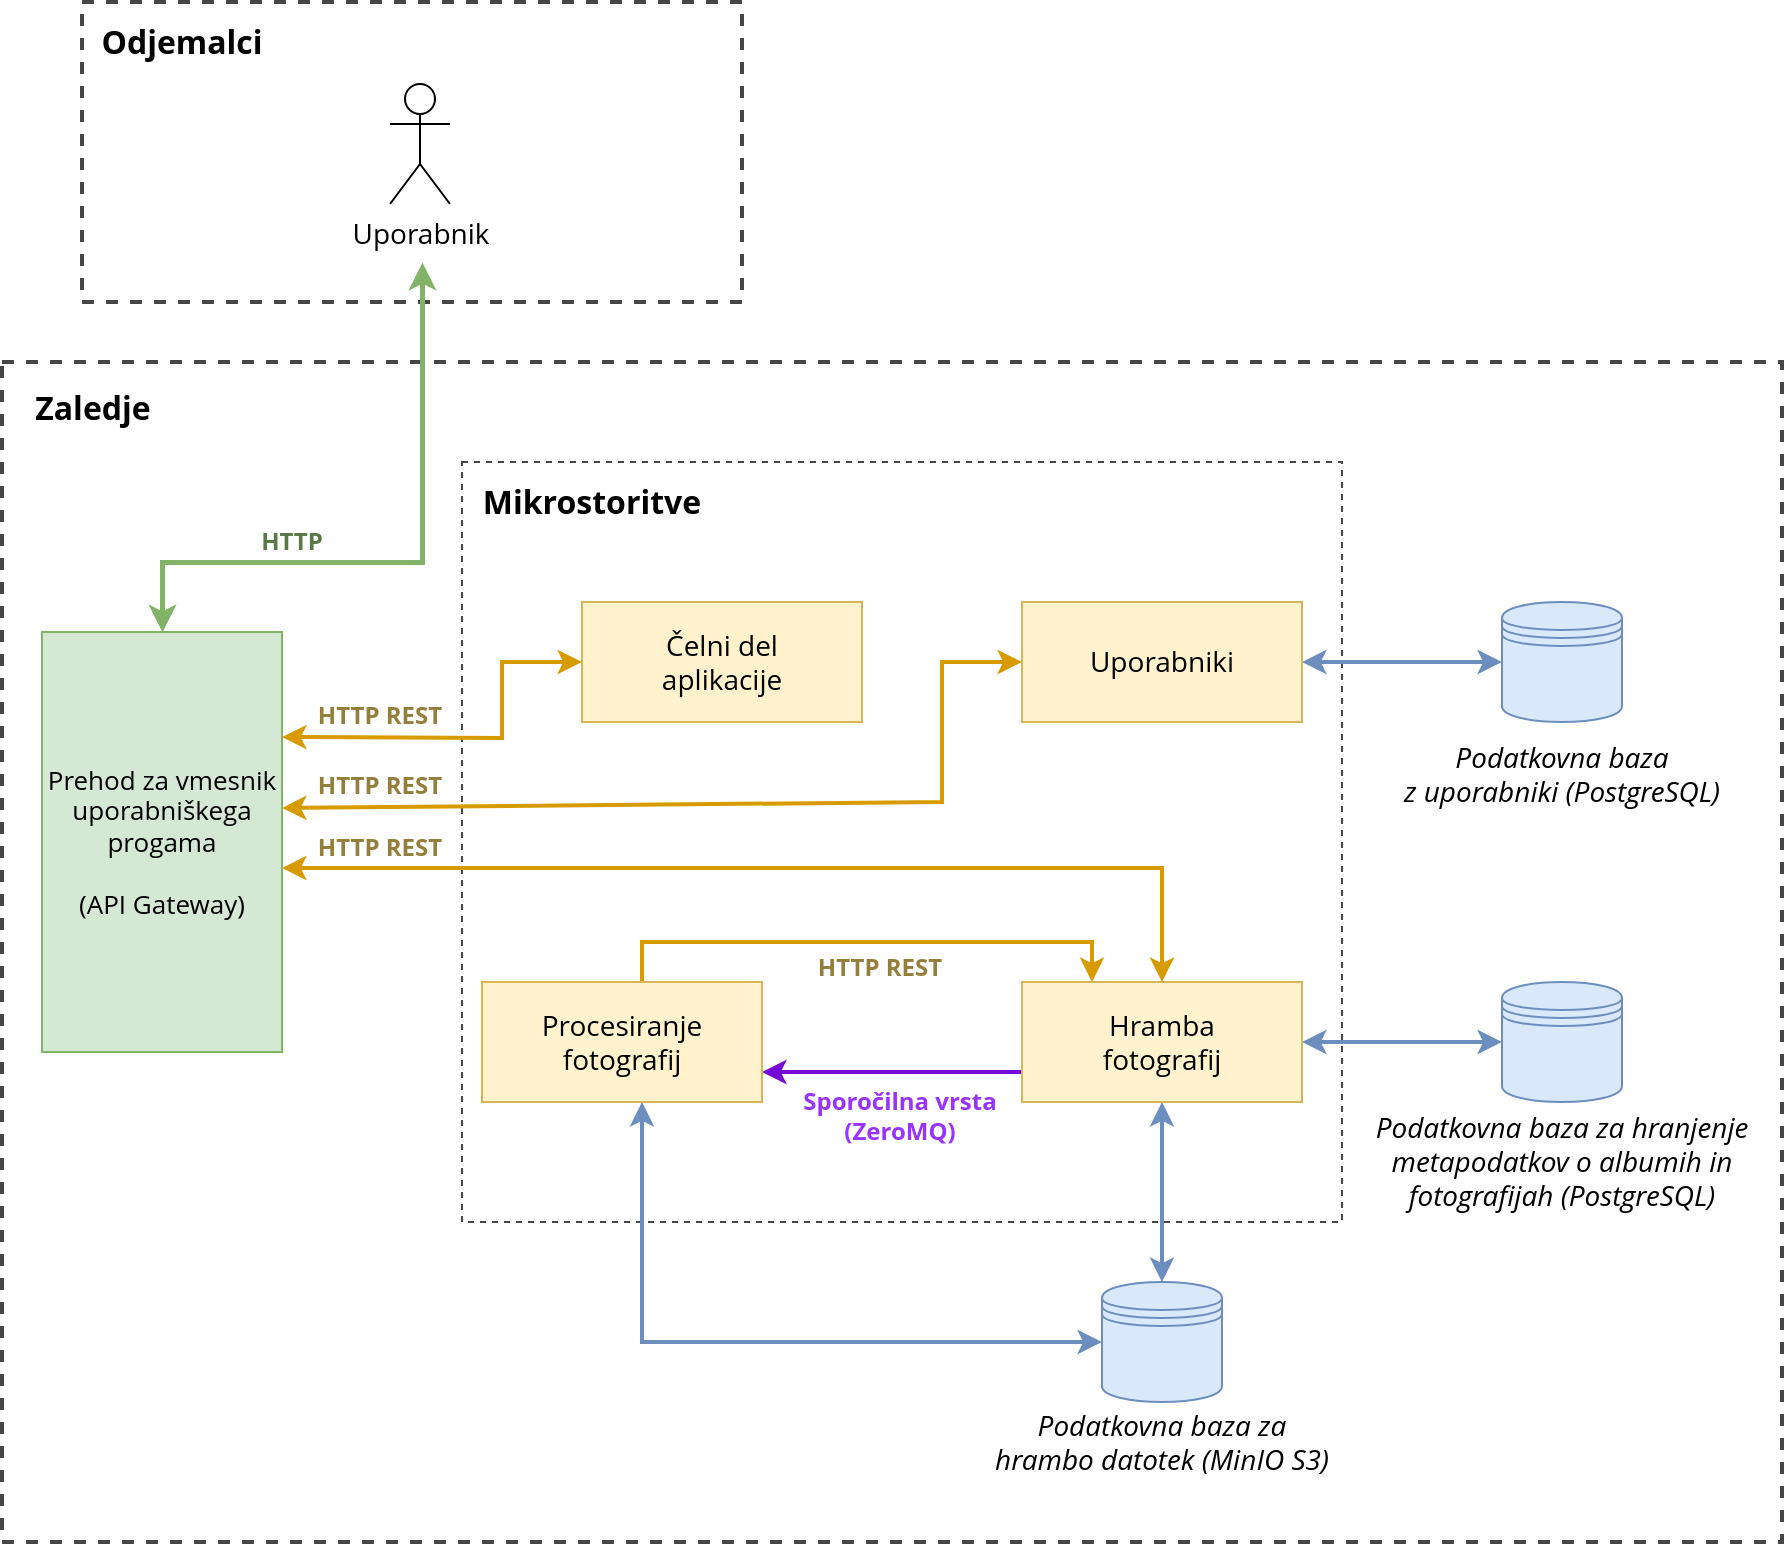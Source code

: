 <mxfile version="24.7.17">
  <diagram name="Page-1" id="0kAzhJeNNhYkIKXbFklq">
    <mxGraphModel dx="1098" dy="758" grid="1" gridSize="10" guides="1" tooltips="1" connect="1" arrows="1" fold="1" page="1" pageScale="1" pageWidth="3300" pageHeight="4681" math="0" shadow="0">
      <root>
        <mxCell id="0" />
        <mxCell id="1" parent="0" />
        <mxCell id="bodMyexQ1-OxQ9Hk0aYO-26" value="" style="rounded=0;whiteSpace=wrap;html=1;fillColor=none;dashed=1;strokeColor=#454545;strokeWidth=2;fontFamily=Open Sans;fontSource=https%3A%2F%2Ffonts.googleapis.com%2Fcss%3Ffamily%3DOpen%2BSans;" parent="1" vertex="1">
          <mxGeometry x="200" y="240" width="890" height="590" as="geometry" />
        </mxCell>
        <mxCell id="bodMyexQ1-OxQ9Hk0aYO-24" value="" style="rounded=0;whiteSpace=wrap;html=1;fillColor=none;dashed=1;strokeColor=#454545;strokeWidth=2;fontFamily=Open Sans;fontSource=https%3A%2F%2Ffonts.googleapis.com%2Fcss%3Ffamily%3DOpen%2BSans;" parent="1" vertex="1">
          <mxGeometry x="240" y="60" width="330" height="150" as="geometry" />
        </mxCell>
        <mxCell id="bodMyexQ1-OxQ9Hk0aYO-5" value="" style="rounded=0;whiteSpace=wrap;html=1;fillColor=none;dashed=1;strokeColor=#474747;fontFamily=Open Sans;fontSource=https%3A%2F%2Ffonts.googleapis.com%2Fcss%3Ffamily%3DOpen%2BSans;" parent="1" vertex="1">
          <mxGeometry x="430" y="290" width="440" height="380" as="geometry" />
        </mxCell>
        <mxCell id="bodMyexQ1-OxQ9Hk0aYO-1" value="Čelni del &lt;br&gt;aplikacije" style="rounded=0;whiteSpace=wrap;html=1;fontSize=14;fillColor=#fff2cc;strokeColor=#d6b656;fontFamily=Open Sans;fontSource=https%3A%2F%2Ffonts.googleapis.com%2Fcss%3Ffamily%3DOpen%2BSans;" parent="1" vertex="1">
          <mxGeometry x="490" y="360" width="140" height="60" as="geometry" />
        </mxCell>
        <mxCell id="bodMyexQ1-OxQ9Hk0aYO-30" style="edgeStyle=orthogonalEdgeStyle;rounded=0;orthogonalLoop=1;jettySize=auto;html=1;entryX=0;entryY=0.75;entryDx=0;entryDy=0;strokeColor=#7709D7;strokeWidth=2;align=center;verticalAlign=middle;fontFamily=Open Sans;fontSize=11;fontColor=default;labelBackgroundColor=default;startArrow=classic;startFill=1;endArrow=none;fillColor=#ffe6cc;exitX=1;exitY=0.75;exitDx=0;exitDy=0;fontSource=https%3A%2F%2Ffonts.googleapis.com%2Fcss%3Ffamily%3DOpen%2BSans;endFill=0;" parent="1" source="bodMyexQ1-OxQ9Hk0aYO-2" target="bodMyexQ1-OxQ9Hk0aYO-4" edge="1">
          <mxGeometry relative="1" as="geometry" />
        </mxCell>
        <mxCell id="bodMyexQ1-OxQ9Hk0aYO-38" style="edgeStyle=orthogonalEdgeStyle;rounded=0;orthogonalLoop=1;jettySize=auto;html=1;entryX=0.25;entryY=0;entryDx=0;entryDy=0;strokeColor=#d79b00;strokeWidth=2;align=center;verticalAlign=middle;fontFamily=Open Sans;fontSource=https%3A%2F%2Ffonts.googleapis.com%2Fcss%3Ffamily%3DOpen%2BSans;fontSize=11;fontColor=default;labelBackgroundColor=default;startArrow=none;startFill=0;endArrow=classic;fillColor=#ffe6cc;" parent="1" source="bodMyexQ1-OxQ9Hk0aYO-2" target="bodMyexQ1-OxQ9Hk0aYO-4" edge="1">
          <mxGeometry relative="1" as="geometry">
            <Array as="points">
              <mxPoint x="520" y="530" />
              <mxPoint x="745" y="530" />
            </Array>
          </mxGeometry>
        </mxCell>
        <mxCell id="eWdspV383TbVCX_2ZZCu-5" style="edgeStyle=orthogonalEdgeStyle;rounded=0;orthogonalLoop=1;jettySize=auto;html=1;entryX=0;entryY=0.5;entryDx=0;entryDy=0;fillColor=#dae8fc;strokeColor=#6c8ebf;strokeWidth=2;startArrow=classic;startFill=1;" edge="1" parent="1" source="bodMyexQ1-OxQ9Hk0aYO-2" target="eWdspV383TbVCX_2ZZCu-2">
          <mxGeometry relative="1" as="geometry">
            <Array as="points">
              <mxPoint x="520" y="730" />
            </Array>
          </mxGeometry>
        </mxCell>
        <mxCell id="bodMyexQ1-OxQ9Hk0aYO-2" value="Procesiranje fotografij" style="rounded=0;whiteSpace=wrap;html=1;fontSize=14;fillColor=#fff2cc;strokeColor=#d6b656;fontFamily=Open Sans;fontSource=https%3A%2F%2Ffonts.googleapis.com%2Fcss%3Ffamily%3DOpen%2BSans;" parent="1" vertex="1">
          <mxGeometry x="440" y="550" width="140" height="60" as="geometry" />
        </mxCell>
        <mxCell id="bodMyexQ1-OxQ9Hk0aYO-18" style="edgeStyle=orthogonalEdgeStyle;rounded=0;orthogonalLoop=1;jettySize=auto;html=1;entryX=0;entryY=0.5;entryDx=0;entryDy=0;fillColor=#dae8fc;strokeColor=#6c8ebf;startArrow=classic;startFill=1;strokeWidth=2;fontFamily=Open Sans;fontSource=https%3A%2F%2Ffonts.googleapis.com%2Fcss%3Ffamily%3DOpen%2BSans;" parent="1" source="bodMyexQ1-OxQ9Hk0aYO-3" target="bodMyexQ1-OxQ9Hk0aYO-14" edge="1">
          <mxGeometry relative="1" as="geometry" />
        </mxCell>
        <mxCell id="bodMyexQ1-OxQ9Hk0aYO-3" value="Uporabniki" style="rounded=0;whiteSpace=wrap;html=1;fontSize=14;fillColor=#fff2cc;strokeColor=#d6b656;fontFamily=Open Sans;fontSource=https%3A%2F%2Ffonts.googleapis.com%2Fcss%3Ffamily%3DOpen%2BSans;" parent="1" vertex="1">
          <mxGeometry x="710" y="360" width="140" height="60" as="geometry" />
        </mxCell>
        <mxCell id="bodMyexQ1-OxQ9Hk0aYO-21" style="edgeStyle=orthogonalEdgeStyle;rounded=0;orthogonalLoop=1;jettySize=auto;html=1;entryX=0;entryY=0.5;entryDx=0;entryDy=0;fillColor=#dae8fc;strokeColor=#6c8ebf;startArrow=classic;startFill=1;strokeWidth=2;fontFamily=Open Sans;fontSource=https%3A%2F%2Ffonts.googleapis.com%2Fcss%3Ffamily%3DOpen%2BSans;" parent="1" source="bodMyexQ1-OxQ9Hk0aYO-4" target="bodMyexQ1-OxQ9Hk0aYO-19" edge="1">
          <mxGeometry relative="1" as="geometry" />
        </mxCell>
        <mxCell id="eWdspV383TbVCX_2ZZCu-4" style="edgeStyle=orthogonalEdgeStyle;rounded=0;orthogonalLoop=1;jettySize=auto;html=1;entryX=0.5;entryY=0;entryDx=0;entryDy=0;fillColor=#dae8fc;strokeColor=#6c8ebf;strokeWidth=2;startArrow=classic;startFill=1;" edge="1" parent="1" source="bodMyexQ1-OxQ9Hk0aYO-4" target="eWdspV383TbVCX_2ZZCu-2">
          <mxGeometry relative="1" as="geometry" />
        </mxCell>
        <mxCell id="bodMyexQ1-OxQ9Hk0aYO-4" value="Hramba &lt;br&gt;fotografij" style="rounded=0;whiteSpace=wrap;html=1;fontSize=14;fillColor=#fff2cc;strokeColor=#d6b656;fontFamily=Open Sans;fontSource=https%3A%2F%2Ffonts.googleapis.com%2Fcss%3Ffamily%3DOpen%2BSans;" parent="1" vertex="1">
          <mxGeometry x="710" y="550" width="140" height="60" as="geometry" />
        </mxCell>
        <mxCell id="bodMyexQ1-OxQ9Hk0aYO-6" value="Uporabnik" style="shape=umlActor;verticalLabelPosition=bottom;verticalAlign=top;html=1;outlineConnect=0;fontSize=14;fontFamily=Open Sans;fontSource=https%3A%2F%2Ffonts.googleapis.com%2Fcss%3Ffamily%3DOpen%2BSans;" parent="1" vertex="1">
          <mxGeometry x="394" y="101" width="30" height="60" as="geometry" />
        </mxCell>
        <mxCell id="bodMyexQ1-OxQ9Hk0aYO-22" style="edgeStyle=orthogonalEdgeStyle;rounded=0;orthogonalLoop=1;jettySize=auto;html=1;startArrow=classic;startFill=1;strokeWidth=2.5;fillColor=#d5e8d4;strokeColor=#82B366;exitX=0.5;exitY=0;exitDx=0;exitDy=0;fontFamily=Open Sans;fontSource=https%3A%2F%2Ffonts.googleapis.com%2Fcss%3Ffamily%3DOpen%2BSans;" parent="1" source="bodMyexQ1-OxQ9Hk0aYO-7" edge="1">
          <mxGeometry relative="1" as="geometry">
            <mxPoint x="410" y="190" as="targetPoint" />
            <Array as="points">
              <mxPoint x="280" y="340" />
              <mxPoint x="410" y="340" />
            </Array>
          </mxGeometry>
        </mxCell>
        <mxCell id="bodMyexQ1-OxQ9Hk0aYO-7" value="&lt;div style=&quot;font-size: 13px;&quot;&gt;Prehod za vmesnik uporabniškega progama&lt;/div&gt;&lt;div style=&quot;font-size: 13px;&quot;&gt;&lt;br style=&quot;font-size: 13px;&quot;&gt;&lt;/div&gt;(API Gateway)" style="rounded=0;whiteSpace=wrap;html=1;fontSize=13;fillColor=#d5e8d4;strokeColor=#82b366;fontFamily=Open Sans;fontSource=https%3A%2F%2Ffonts.googleapis.com%2Fcss%3Ffamily%3DOpen%2BSans;" parent="1" vertex="1">
          <mxGeometry x="220" y="375" width="120" height="210" as="geometry" />
        </mxCell>
        <mxCell id="bodMyexQ1-OxQ9Hk0aYO-8" value="" style="endArrow=classic;html=1;rounded=0;exitX=1;exitY=0.25;exitDx=0;exitDy=0;entryX=0;entryY=0.5;entryDx=0;entryDy=0;startArrow=classic;startFill=1;fillColor=#ffe6cc;strokeColor=#d79b00;strokeWidth=2;fontFamily=Open Sans;fontSource=https%3A%2F%2Ffonts.googleapis.com%2Fcss%3Ffamily%3DOpen%2BSans;" parent="1" source="bodMyexQ1-OxQ9Hk0aYO-7" target="bodMyexQ1-OxQ9Hk0aYO-1" edge="1">
          <mxGeometry width="50" height="50" relative="1" as="geometry">
            <mxPoint x="380" y="460" as="sourcePoint" />
            <mxPoint x="430" y="410" as="targetPoint" />
            <Array as="points">
              <mxPoint x="450" y="428" />
              <mxPoint x="450" y="390" />
            </Array>
          </mxGeometry>
        </mxCell>
        <mxCell id="bodMyexQ1-OxQ9Hk0aYO-10" value="" style="endArrow=classic;html=1;rounded=0;exitX=1;exitY=0.419;exitDx=0;exitDy=0;exitPerimeter=0;entryX=0;entryY=0.5;entryDx=0;entryDy=0;startArrow=classic;startFill=1;fillColor=#ffe6cc;strokeColor=#d79b00;strokeWidth=2;fontFamily=Open Sans;fontSource=https%3A%2F%2Ffonts.googleapis.com%2Fcss%3Ffamily%3DOpen%2BSans;" parent="1" source="bodMyexQ1-OxQ9Hk0aYO-7" target="bodMyexQ1-OxQ9Hk0aYO-3" edge="1">
          <mxGeometry width="50" height="50" relative="1" as="geometry">
            <mxPoint x="500" y="520" as="sourcePoint" />
            <mxPoint x="550" y="470" as="targetPoint" />
            <Array as="points">
              <mxPoint x="670" y="460" />
              <mxPoint x="670" y="390" />
            </Array>
          </mxGeometry>
        </mxCell>
        <mxCell id="bodMyexQ1-OxQ9Hk0aYO-11" value="" style="endArrow=classic;html=1;rounded=0;exitX=1;exitY=0.562;exitDx=0;exitDy=0;exitPerimeter=0;startArrow=classic;startFill=1;fillColor=#ffe6cc;strokeColor=#d79b00;strokeWidth=2;entryX=0.5;entryY=0;entryDx=0;entryDy=0;fontFamily=Open Sans;fontSource=https%3A%2F%2Ffonts.googleapis.com%2Fcss%3Ffamily%3DOpen%2BSans;" parent="1" source="bodMyexQ1-OxQ9Hk0aYO-7" target="bodMyexQ1-OxQ9Hk0aYO-4" edge="1">
          <mxGeometry width="50" height="50" relative="1" as="geometry">
            <mxPoint x="550" y="560" as="sourcePoint" />
            <mxPoint x="710" y="580" as="targetPoint" />
            <Array as="points">
              <mxPoint x="670" y="493" />
              <mxPoint x="780" y="493" />
            </Array>
          </mxGeometry>
        </mxCell>
        <mxCell id="bodMyexQ1-OxQ9Hk0aYO-12" value="Mikrostoritve" style="text;html=1;align=center;verticalAlign=middle;whiteSpace=wrap;rounded=0;fontSize=16;fontStyle=1;fontFamily=Open Sans;fontSource=https%3A%2F%2Ffonts.googleapis.com%2Fcss%3Ffamily%3DOpen%2BSans;" parent="1" vertex="1">
          <mxGeometry x="435" y="295" width="120" height="30" as="geometry" />
        </mxCell>
        <mxCell id="bodMyexQ1-OxQ9Hk0aYO-14" value="" style="shape=datastore;whiteSpace=wrap;html=1;fillColor=#dae8fc;strokeColor=#6c8ebf;fontFamily=Open Sans;fontSource=https%3A%2F%2Ffonts.googleapis.com%2Fcss%3Ffamily%3DOpen%2BSans;" parent="1" vertex="1">
          <mxGeometry x="950" y="360" width="60" height="60" as="geometry" />
        </mxCell>
        <mxCell id="bodMyexQ1-OxQ9Hk0aYO-17" value="Podatkovna baza z&amp;nbsp;uporabniki (PostgreSQL)" style="text;html=1;align=center;verticalAlign=middle;whiteSpace=wrap;rounded=0;fontStyle=2;fontSize=14;fontFamily=Open Sans;fontSource=https%3A%2F%2Ffonts.googleapis.com%2Fcss%3Ffamily%3DOpen%2BSans;" parent="1" vertex="1">
          <mxGeometry x="890" y="422" width="180" height="48" as="geometry" />
        </mxCell>
        <mxCell id="bodMyexQ1-OxQ9Hk0aYO-19" value="" style="shape=datastore;whiteSpace=wrap;html=1;fillColor=#dae8fc;strokeColor=#6c8ebf;fontFamily=Open Sans;fontSource=https%3A%2F%2Ffonts.googleapis.com%2Fcss%3Ffamily%3DOpen%2BSans;" parent="1" vertex="1">
          <mxGeometry x="950" y="550" width="60" height="60" as="geometry" />
        </mxCell>
        <mxCell id="bodMyexQ1-OxQ9Hk0aYO-20" value="Podatkovna baza za hranjenje metapodatkov o albumih in fotografijah&amp;nbsp;&lt;span style=&quot;background-color: initial;&quot;&gt;(PostgreSQL)&lt;/span&gt;" style="text;html=1;align=center;verticalAlign=middle;whiteSpace=wrap;rounded=0;fontStyle=2;fontSize=14;fontFamily=Open Sans;fontSource=https%3A%2F%2Ffonts.googleapis.com%2Fcss%3Ffamily%3DOpen%2BSans;" parent="1" vertex="1">
          <mxGeometry x="870" y="610" width="220" height="60" as="geometry" />
        </mxCell>
        <mxCell id="bodMyexQ1-OxQ9Hk0aYO-25" value="Odjemalci" style="text;html=1;align=center;verticalAlign=middle;whiteSpace=wrap;rounded=0;fontSize=16;fontStyle=1;fontFamily=Open Sans;fontSource=https%3A%2F%2Ffonts.googleapis.com%2Fcss%3Ffamily%3DOpen%2BSans;" parent="1" vertex="1">
          <mxGeometry x="245" y="65" width="90" height="30" as="geometry" />
        </mxCell>
        <mxCell id="bodMyexQ1-OxQ9Hk0aYO-27" value="Zaledje" style="text;html=1;align=center;verticalAlign=middle;whiteSpace=wrap;rounded=0;fontSize=16;fontStyle=1;fontFamily=Open Sans;fontSource=https%3A%2F%2Ffonts.googleapis.com%2Fcss%3Ffamily%3DOpen%2BSans;" parent="1" vertex="1">
          <mxGeometry x="203" y="248" width="85" height="30" as="geometry" />
        </mxCell>
        <mxCell id="bodMyexQ1-OxQ9Hk0aYO-31" value="HTTP REST" style="text;html=1;align=center;verticalAlign=middle;whiteSpace=wrap;rounded=0;fontSize=12;fontStyle=1;fontColor=#947E3B;fontFamily=Open Sans;fontSource=https%3A%2F%2Ffonts.googleapis.com%2Fcss%3Ffamily%3DOpen%2BSans;" parent="1" vertex="1">
          <mxGeometry x="354" y="407" width="70" height="20" as="geometry" />
        </mxCell>
        <mxCell id="bodMyexQ1-OxQ9Hk0aYO-32" value="HTTP REST" style="text;html=1;align=center;verticalAlign=middle;whiteSpace=wrap;rounded=0;fontSize=12;fontStyle=1;fontColor=#947E3B;fontFamily=Open Sans;fontSource=https%3A%2F%2Ffonts.googleapis.com%2Fcss%3Ffamily%3DOpen%2BSans;" parent="1" vertex="1">
          <mxGeometry x="354" y="442" width="70" height="20" as="geometry" />
        </mxCell>
        <mxCell id="bodMyexQ1-OxQ9Hk0aYO-33" value="HTTP REST" style="text;html=1;align=center;verticalAlign=middle;whiteSpace=wrap;rounded=0;fontSize=12;fontStyle=1;fontColor=#947E3B;fontFamily=Open Sans;fontSource=https%3A%2F%2Ffonts.googleapis.com%2Fcss%3Ffamily%3DOpen%2BSans;" parent="1" vertex="1">
          <mxGeometry x="354" y="473" width="70" height="20" as="geometry" />
        </mxCell>
        <mxCell id="bodMyexQ1-OxQ9Hk0aYO-35" value="Sporočilna vrsta (ZeroMQ)" style="text;html=1;align=center;verticalAlign=middle;whiteSpace=wrap;rounded=0;fontSize=12;fontStyle=1;fontColor=#9933FF;fontFamily=Open Sans;fontSource=https%3A%2F%2Ffonts.googleapis.com%2Fcss%3Ffamily%3DOpen%2BSans;" parent="1" vertex="1">
          <mxGeometry x="596" y="602" width="106" height="30" as="geometry" />
        </mxCell>
        <mxCell id="bodMyexQ1-OxQ9Hk0aYO-36" value="HTTP" style="text;html=1;align=center;verticalAlign=middle;whiteSpace=wrap;rounded=0;fontSize=12;fontStyle=1;fontColor=#597A46;fontFamily=Open Sans;fontSource=https%3A%2F%2Ffonts.googleapis.com%2Fcss%3Ffamily%3DOpen%2BSans;" parent="1" vertex="1">
          <mxGeometry x="310" y="320" width="70" height="20" as="geometry" />
        </mxCell>
        <mxCell id="bodMyexQ1-OxQ9Hk0aYO-39" value="HTTP REST" style="text;html=1;align=center;verticalAlign=middle;whiteSpace=wrap;rounded=0;fontSize=12;fontStyle=1;fontColor=#947E3B;fontFamily=Open Sans;fontSource=https%3A%2F%2Ffonts.googleapis.com%2Fcss%3Ffamily%3DOpen%2BSans;" parent="1" vertex="1">
          <mxGeometry x="604" y="533" width="70" height="20" as="geometry" />
        </mxCell>
        <mxCell id="eWdspV383TbVCX_2ZZCu-2" value="" style="shape=datastore;whiteSpace=wrap;html=1;fillColor=#dae8fc;strokeColor=#6c8ebf;fontFamily=Open Sans;fontSource=https%3A%2F%2Ffonts.googleapis.com%2Fcss%3Ffamily%3DOpen%2BSans;" vertex="1" parent="1">
          <mxGeometry x="750" y="700" width="60" height="60" as="geometry" />
        </mxCell>
        <mxCell id="eWdspV383TbVCX_2ZZCu-3" value="Podatkovna baza za &lt;br&gt;hrambo datotek&amp;nbsp;&lt;span style=&quot;background-color: initial;&quot;&gt;(MinIO S3)&lt;/span&gt;" style="text;html=1;align=center;verticalAlign=middle;whiteSpace=wrap;rounded=0;fontStyle=2;fontSize=14;fontFamily=Open Sans;fontSource=https%3A%2F%2Ffonts.googleapis.com%2Fcss%3Ffamily%3DOpen%2BSans;" vertex="1" parent="1">
          <mxGeometry x="677" y="760" width="206" height="40" as="geometry" />
        </mxCell>
      </root>
    </mxGraphModel>
  </diagram>
</mxfile>
